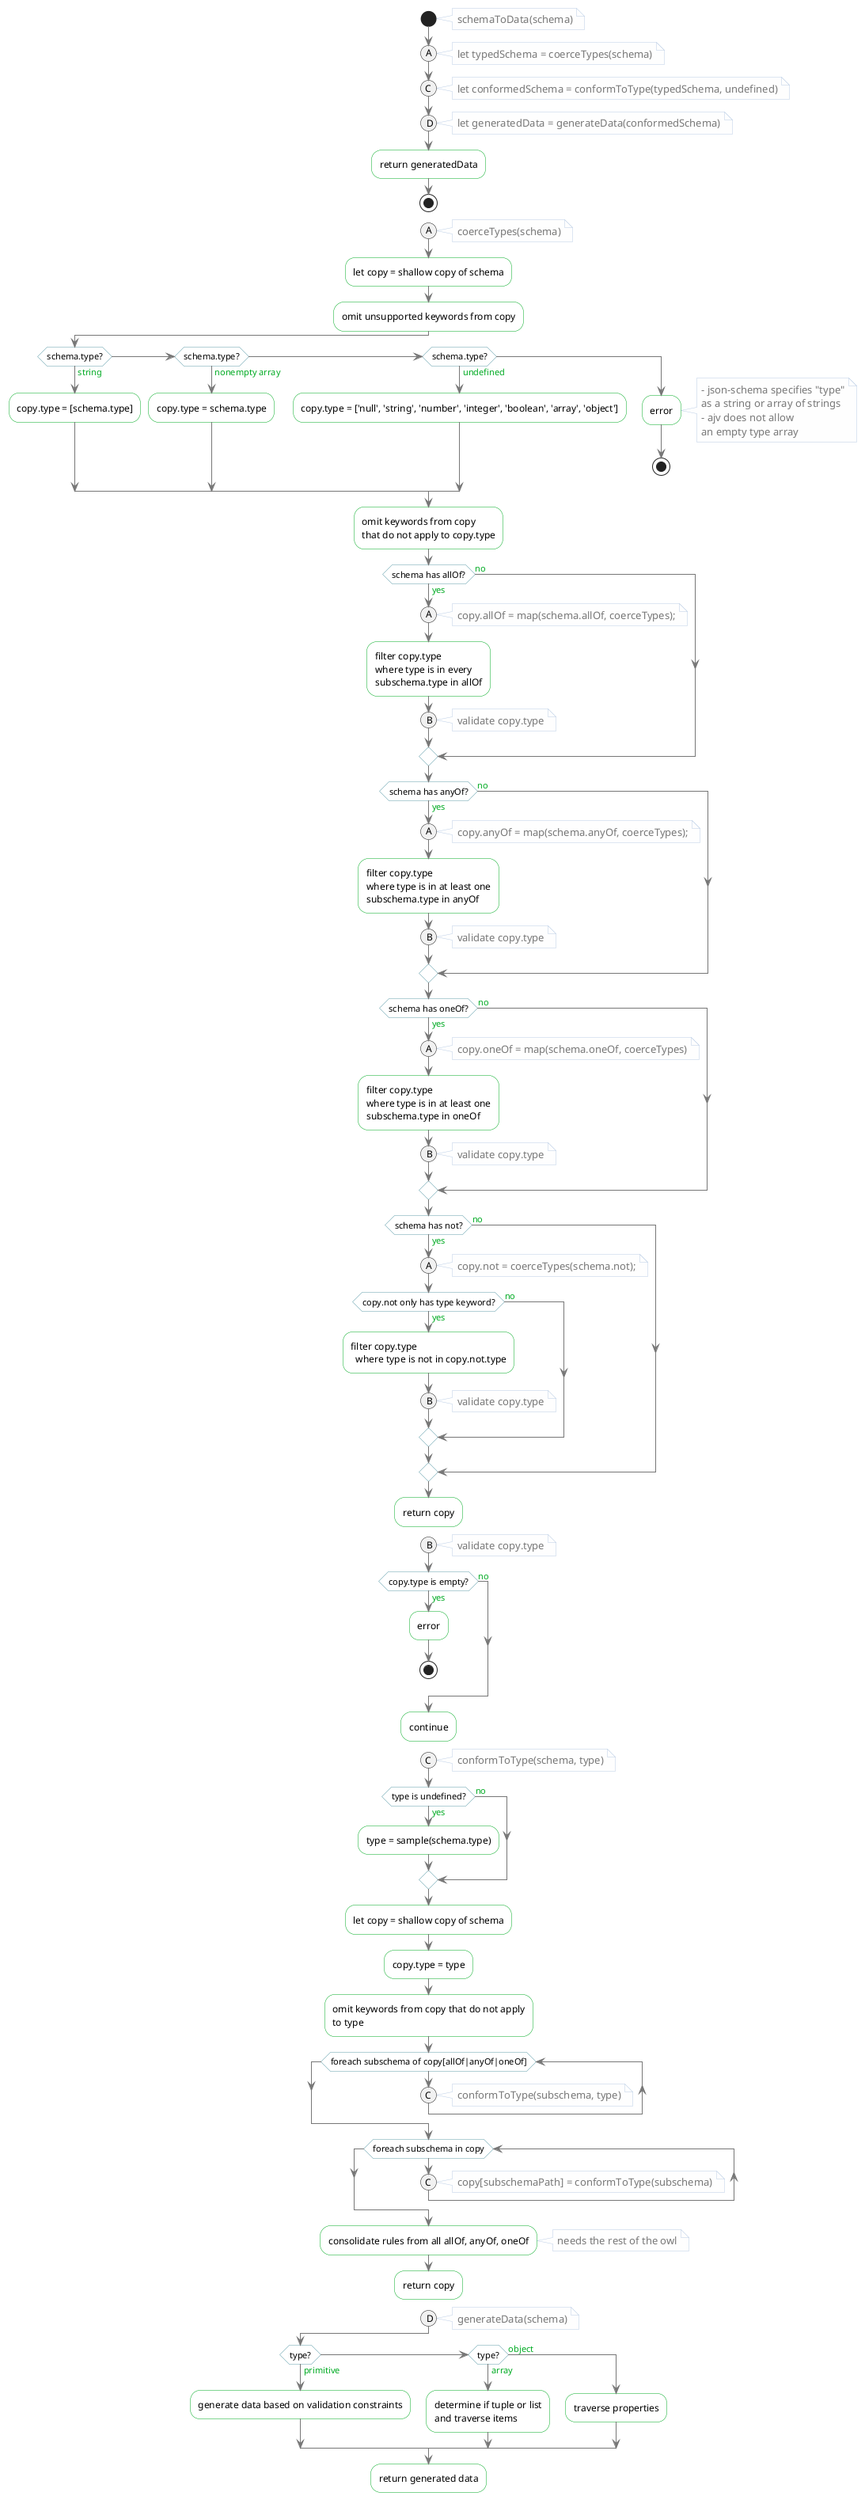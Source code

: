 @startuml Schema to Data

!define dark #222
!define lessDark #777
!define lessLight #FEFEFE
!define light #FFF
!define primary #00AA22
!define secondary #639FAB
!define accent #BBCDE5

skinparam shadowing false
skinparam FontColor dark

skinparam Activity {
  BackgroundColor light
  BorderColor primary
}

skinparam ActivityDiamond {
  BackgroundColor light
  BorderColor secondary
}

skinparam Arrow {
  Color lessDark
  FontColor primary
}

skinparam Note {
  BackgroundColor lessLight
  BorderColor accent
  FontColor lessDark
}

start
note right: schemaToData(schema)
(A)
note right: let typedSchema = coerceTypes(schema)
(C)
note right: let conformedSchema = conformToType(typedSchema, undefined)
(D)
note right: let generatedData = generateData(conformedSchema)
:return generatedData;
stop


(A)
note right: coerceTypes(schema)

:let copy = shallow copy of schema;
:omit unsupported keywords from copy;

if (schema.type?) then (string)
  :copy.type = [schema.type];
elseif (schema.type?) then (nonempty array)
  :copy.type = schema.type;
elseif (schema.type?) then (undefined)
  :copy.type = ['null', 'string', 'number', 'integer', 'boolean', 'array', 'object'];
else
  :error;
  note right
    - json-schema specifies "type"
    as a string or array of strings
    - ajv does not allow
    an empty type array
  end note
  stop
endif

:omit keywords from copy
that do not apply to copy.type;

if (schema has allOf?) then (yes)
  (A)
  note right:copy.allOf = map(schema.allOf, coerceTypes);
  :filter copy.type
  where type is in every
  subschema.type in allOf;
  (B)
  note right: validate copy.type
else (no)
endif

if (schema has anyOf?) then (yes)
  (A)
  note right:copy.anyOf = map(schema.anyOf, coerceTypes);
  :filter copy.type
  where type is in at least one
  subschema.type in anyOf;
  (B)
  note right: validate copy.type
else (no)
endif

if (schema has oneOf?) then (yes)
  (A)
  note right:copy.oneOf = map(schema.oneOf, coerceTypes)
  :filter copy.type
  where type is in at least one
  subschema.type in oneOf;
  (B)
  note right: validate copy.type
else (no)
endif

if (schema has not?) then (yes)
  (A)
  note right:copy.not = coerceTypes(schema.not);
  if (copy.not only has type keyword?) then (yes)
  :filter copy.type
    where type is not in copy.not.type;
    (B)
  note right: validate copy.type
  else (no)
  endif
else (no)
endif

:return copy;
detach


(B)
note right: validate copy.type
if (copy.type is empty?) then (yes)
  :error;
  stop
else (no)
endif
:continue;
detach


(C)
note right: conformToType(schema, type)
if (type is undefined?) then (yes)
  :type = sample(schema.type);
else (no)
endif
:let copy = shallow copy of schema;
:copy.type = type;
:omit keywords from copy that do not apply
to type;
while (foreach subschema of copy[allOf|anyOf|oneOf])
  (C)
  note right:conformToType(subschema, type)
endwhile
while (foreach subschema in copy)
  (C)
  note right:copy[subschemaPath] = conformToType(subschema)
endwhile
:consolidate rules from all allOf, anyOf, oneOf;
note right: needs the rest of the owl
:return copy;
detach


(D)
note right: generateData(schema)
if (type?) then (primitive)
  :generate data based on validation constraints;
elseif (type?) then (array)
  :determine if tuple or list
  and traverse items;
else (object)
  :traverse properties;
endif
:return generated data;
detach


@enduml
